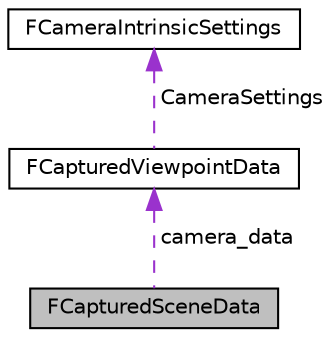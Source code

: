digraph "FCapturedSceneData"
{
  edge [fontname="Helvetica",fontsize="10",labelfontname="Helvetica",labelfontsize="10"];
  node [fontname="Helvetica",fontsize="10",shape=record];
  Node1 [label="FCapturedSceneData",height=0.2,width=0.4,color="black", fillcolor="grey75", style="filled", fontcolor="black"];
  Node2 -> Node1 [dir="back",color="darkorchid3",fontsize="10",style="dashed",label=" camera_data" ,fontname="Helvetica"];
  Node2 [label="FCapturedViewpointData",height=0.2,width=0.4,color="black", fillcolor="white", style="filled",URL="$struct_f_captured_viewpoint_data.html"];
  Node3 -> Node2 [dir="back",color="darkorchid3",fontsize="10",style="dashed",label=" CameraSettings" ,fontname="Helvetica"];
  Node3 [label="FCameraIntrinsicSettings",height=0.2,width=0.4,color="black", fillcolor="white", style="filled",URL="$struct_f_camera_intrinsic_settings.html"];
}
